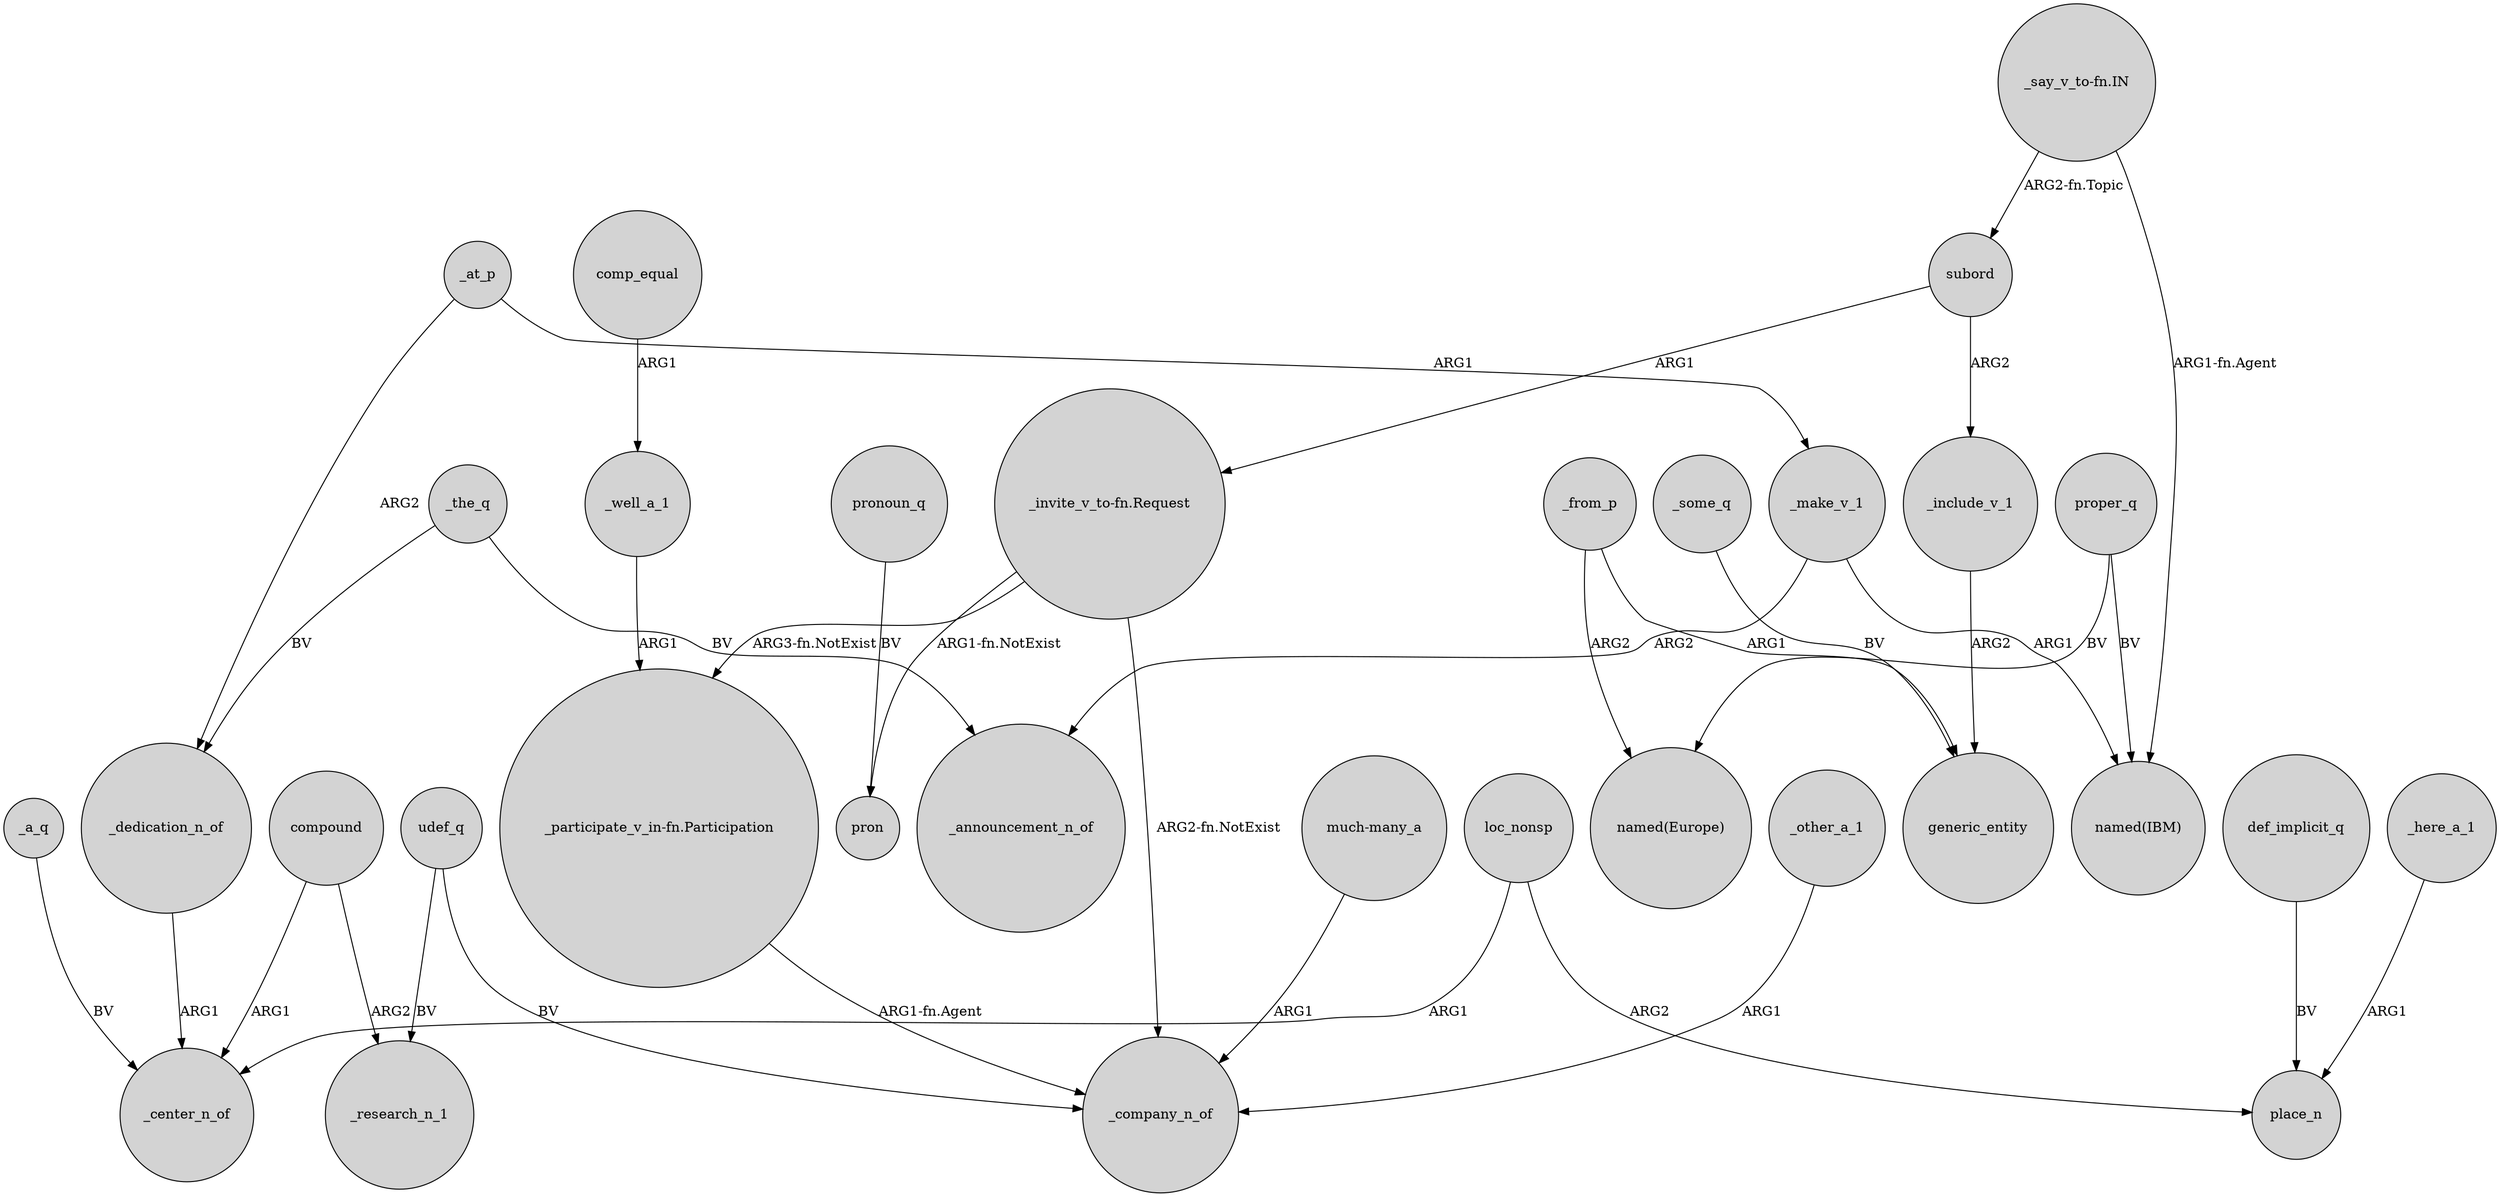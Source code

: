 digraph {
	node [shape=circle style=filled]
	loc_nonsp -> _center_n_of [label=ARG1]
	_here_a_1 -> place_n [label=ARG1]
	_well_a_1 -> "_participate_v_in-fn.Participation" [label=ARG1]
	"_invite_v_to-fn.Request" -> _company_n_of [label="ARG2-fn.NotExist"]
	_a_q -> _center_n_of [label=BV]
	udef_q -> _research_n_1 [label=BV]
	proper_q -> "named(IBM)" [label=BV]
	def_implicit_q -> place_n [label=BV]
	_from_p -> "named(Europe)" [label=ARG2]
	_from_p -> generic_entity [label=ARG1]
	_include_v_1 -> generic_entity [label=ARG2]
	comp_equal -> _well_a_1 [label=ARG1]
	pronoun_q -> pron [label=BV]
	"much-many_a" -> _company_n_of [label=ARG1]
	_the_q -> _announcement_n_of [label=BV]
	"_say_v_to-fn.IN" -> "named(IBM)" [label="ARG1-fn.Agent"]
	subord -> "_invite_v_to-fn.Request" [label=ARG1]
	"_invite_v_to-fn.Request" -> "_participate_v_in-fn.Participation" [label="ARG3-fn.NotExist"]
	proper_q -> "named(Europe)" [label=BV]
	compound -> _center_n_of [label=ARG1]
	subord -> _include_v_1 [label=ARG2]
	"_say_v_to-fn.IN" -> subord [label="ARG2-fn.Topic"]
	_some_q -> generic_entity [label=BV]
	_make_v_1 -> _announcement_n_of [label=ARG2]
	_the_q -> _dedication_n_of [label=BV]
	"_invite_v_to-fn.Request" -> pron [label="ARG1-fn.NotExist"]
	_at_p -> _dedication_n_of [label=ARG2]
	loc_nonsp -> place_n [label=ARG2]
	_other_a_1 -> _company_n_of [label=ARG1]
	_dedication_n_of -> _center_n_of [label=ARG1]
	udef_q -> _company_n_of [label=BV]
	compound -> _research_n_1 [label=ARG2]
	_at_p -> _make_v_1 [label=ARG1]
	_make_v_1 -> "named(IBM)" [label=ARG1]
	"_participate_v_in-fn.Participation" -> _company_n_of [label="ARG1-fn.Agent"]
}
